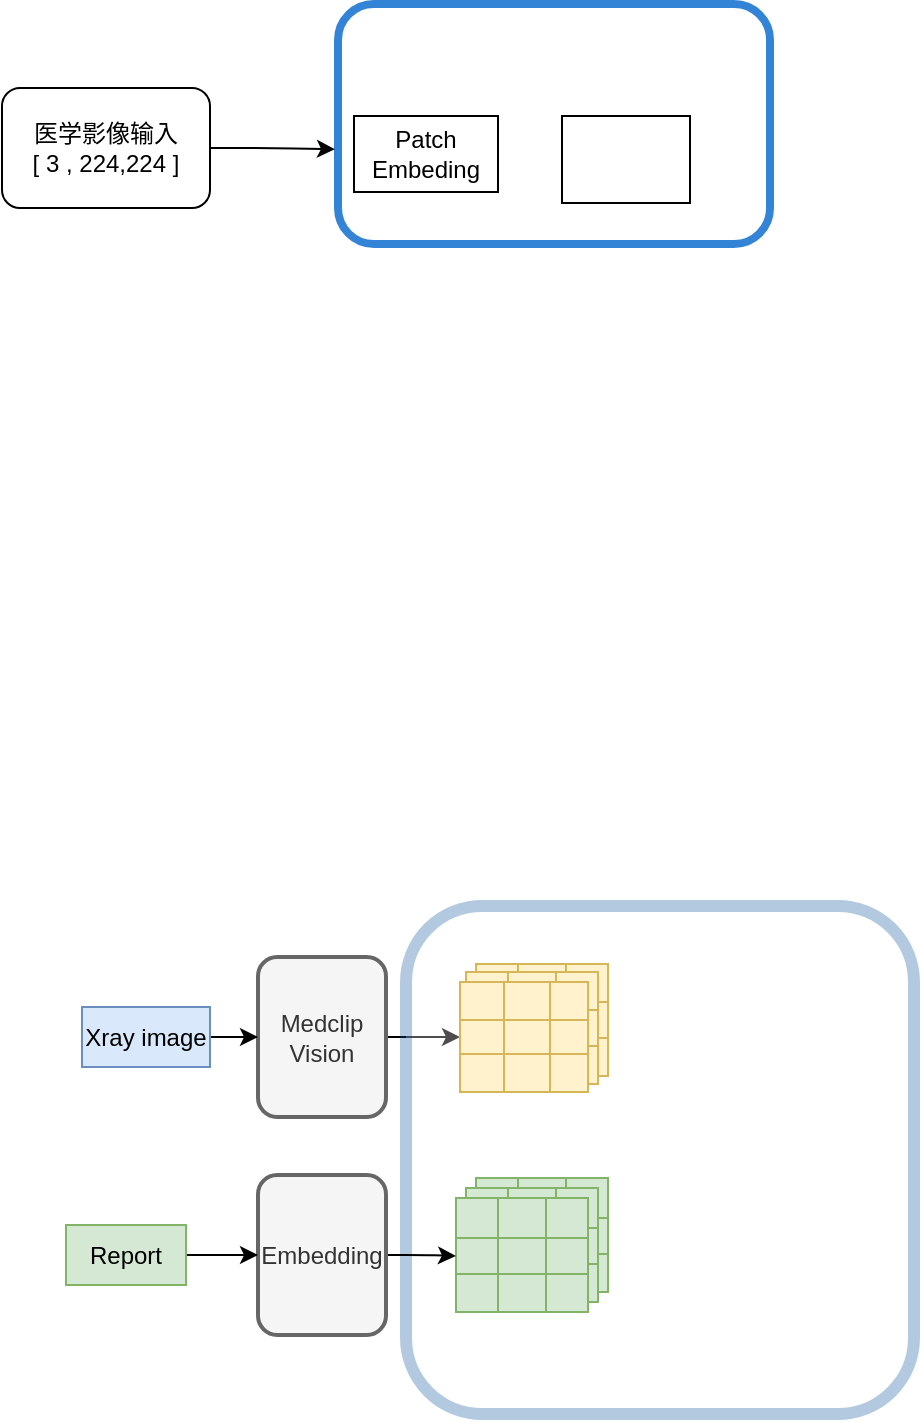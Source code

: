 <mxfile version="26.0.16" pages="2">
  <diagram name="第 1 页" id="Y37LdPhCyo7T8iD-wZ5e">
    <mxGraphModel dx="502" dy="434" grid="1" gridSize="8" guides="1" tooltips="1" connect="1" arrows="1" fold="1" page="1" pageScale="1" pageWidth="1200" pageHeight="1600" math="0" shadow="0">
      <root>
        <mxCell id="0" />
        <mxCell id="1" parent="0" />
        <mxCell id="bUdsgOPG9_bQYt_S6U7G-9" value="" style="rounded=1;whiteSpace=wrap;html=1;opacity=80;strokeWidth=4;strokeColor=#0066CC;" vertex="1" parent="1">
          <mxGeometry x="168" y="248" width="216" height="120" as="geometry" />
        </mxCell>
        <mxCell id="bUdsgOPG9_bQYt_S6U7G-1" value="Patch Embeding" style="rounded=0;whiteSpace=wrap;html=1;labelBackgroundColor=none;" vertex="1" parent="1">
          <mxGeometry x="176" y="304" width="72" height="38" as="geometry" />
        </mxCell>
        <mxCell id="bUdsgOPG9_bQYt_S6U7G-10" value="医学影像输入&lt;div&gt;[ 3 , 224,224 ]&lt;/div&gt;" style="rounded=1;whiteSpace=wrap;html=1;" vertex="1" parent="1">
          <mxGeometry y="290" width="104" height="60" as="geometry" />
        </mxCell>
        <mxCell id="bUdsgOPG9_bQYt_S6U7G-11" style="edgeStyle=orthogonalEdgeStyle;orthogonalLoop=1;jettySize=auto;html=1;entryX=-0.007;entryY=0.605;entryDx=0;entryDy=0;entryPerimeter=0;" edge="1" parent="1" source="bUdsgOPG9_bQYt_S6U7G-10" target="bUdsgOPG9_bQYt_S6U7G-9">
          <mxGeometry relative="1" as="geometry" />
        </mxCell>
        <mxCell id="Uqj9MseJblNBVu8EgiHg-123" style="edgeStyle=orthogonalEdgeStyle;orthogonalLoop=1;jettySize=auto;html=1;exitX=1;exitY=0.5;exitDx=0;exitDy=0;" edge="1" parent="1" source="mGfkKU6VtConRxVcMwwn-1" target="Uqj9MseJblNBVu8EgiHg-57">
          <mxGeometry relative="1" as="geometry" />
        </mxCell>
        <mxCell id="mGfkKU6VtConRxVcMwwn-1" value="Medclip&lt;div&gt;Vision&lt;/div&gt;" style="rounded=1;whiteSpace=wrap;html=1;strokeWidth=2;fillColor=#f5f5f5;fontColor=#333333;strokeColor=#666666;" vertex="1" parent="1">
          <mxGeometry x="128" y="724.5" width="64" height="80" as="geometry" />
        </mxCell>
        <mxCell id="bUdsgOPG9_bQYt_S6U7G-13" value="" style="rounded=0;whiteSpace=wrap;html=1;" vertex="1" parent="1">
          <mxGeometry x="280" y="304" width="64" height="43.5" as="geometry" />
        </mxCell>
        <mxCell id="Uqj9MseJblNBVu8EgiHg-3" value="" style="edgeStyle=orthogonalEdgeStyle;orthogonalLoop=1;jettySize=auto;html=1;" edge="1" parent="1" source="Uqj9MseJblNBVu8EgiHg-1" target="mGfkKU6VtConRxVcMwwn-1">
          <mxGeometry relative="1" as="geometry" />
        </mxCell>
        <mxCell id="Uqj9MseJblNBVu8EgiHg-1" value="Xray image" style="text;html=1;align=center;verticalAlign=middle;whiteSpace=wrap;rounded=0;strokeWidth=1;fillColor=#dae8fc;strokeColor=#6c8ebf;" vertex="1" parent="1">
          <mxGeometry x="40" y="749.5" width="64" height="30" as="geometry" />
        </mxCell>
        <mxCell id="Uqj9MseJblNBVu8EgiHg-122" value="" style="whiteSpace=wrap;html=1;aspect=fixed;opacity=30;strokeColor=#004C99;strokeWidth=6;rounded=1;" vertex="1" parent="1">
          <mxGeometry x="202" y="699" width="254" height="254" as="geometry" />
        </mxCell>
        <mxCell id="Uqj9MseJblNBVu8EgiHg-5" value="" style="shape=table;startSize=0;container=1;collapsible=0;childLayout=tableLayout;fontSize=16;fillColor=#fff2cc;strokeColor=#d6b656;movable=1;resizable=1;rotatable=1;deletable=1;editable=1;locked=0;connectable=1;" vertex="1" parent="1">
          <mxGeometry x="237" y="728" width="66" height="56" as="geometry" />
        </mxCell>
        <mxCell id="Uqj9MseJblNBVu8EgiHg-6" value="" style="shape=tableRow;horizontal=0;startSize=0;swimlaneHead=0;swimlaneBody=0;strokeColor=inherit;top=0;left=0;bottom=0;right=0;collapsible=0;dropTarget=0;fillColor=none;points=[[0,0.5],[1,0.5]];portConstraint=eastwest;fontSize=16;" vertex="1" parent="Uqj9MseJblNBVu8EgiHg-5">
          <mxGeometry width="66" height="19" as="geometry" />
        </mxCell>
        <mxCell id="Uqj9MseJblNBVu8EgiHg-7" value="" style="shape=partialRectangle;html=1;whiteSpace=wrap;connectable=0;strokeColor=inherit;overflow=hidden;fillColor=none;top=0;left=0;bottom=0;right=0;pointerEvents=1;fontSize=16;" vertex="1" parent="Uqj9MseJblNBVu8EgiHg-6">
          <mxGeometry width="21" height="19" as="geometry">
            <mxRectangle width="21" height="19" as="alternateBounds" />
          </mxGeometry>
        </mxCell>
        <mxCell id="Uqj9MseJblNBVu8EgiHg-8" value="" style="shape=partialRectangle;html=1;whiteSpace=wrap;connectable=0;strokeColor=inherit;overflow=hidden;fillColor=none;top=0;left=0;bottom=0;right=0;pointerEvents=1;fontSize=16;" vertex="1" parent="Uqj9MseJblNBVu8EgiHg-6">
          <mxGeometry x="21" width="24" height="19" as="geometry">
            <mxRectangle width="24" height="19" as="alternateBounds" />
          </mxGeometry>
        </mxCell>
        <mxCell id="Uqj9MseJblNBVu8EgiHg-9" value="" style="shape=partialRectangle;html=1;whiteSpace=wrap;connectable=0;strokeColor=inherit;overflow=hidden;fillColor=none;top=0;left=0;bottom=0;right=0;pointerEvents=1;fontSize=16;" vertex="1" parent="Uqj9MseJblNBVu8EgiHg-6">
          <mxGeometry x="45" width="21" height="19" as="geometry">
            <mxRectangle width="21" height="19" as="alternateBounds" />
          </mxGeometry>
        </mxCell>
        <mxCell id="Uqj9MseJblNBVu8EgiHg-10" value="" style="shape=tableRow;horizontal=0;startSize=0;swimlaneHead=0;swimlaneBody=0;strokeColor=inherit;top=0;left=0;bottom=0;right=0;collapsible=0;dropTarget=0;fillColor=none;points=[[0,0.5],[1,0.5]];portConstraint=eastwest;fontSize=16;" vertex="1" parent="Uqj9MseJblNBVu8EgiHg-5">
          <mxGeometry y="19" width="66" height="18" as="geometry" />
        </mxCell>
        <mxCell id="Uqj9MseJblNBVu8EgiHg-11" value="" style="shape=partialRectangle;html=1;whiteSpace=wrap;connectable=0;strokeColor=inherit;overflow=hidden;fillColor=none;top=0;left=0;bottom=0;right=0;pointerEvents=1;fontSize=16;" vertex="1" parent="Uqj9MseJblNBVu8EgiHg-10">
          <mxGeometry width="21" height="18" as="geometry">
            <mxRectangle width="21" height="18" as="alternateBounds" />
          </mxGeometry>
        </mxCell>
        <mxCell id="Uqj9MseJblNBVu8EgiHg-12" value="" style="shape=partialRectangle;html=1;whiteSpace=wrap;connectable=0;strokeColor=inherit;overflow=hidden;fillColor=none;top=0;left=0;bottom=0;right=0;pointerEvents=1;fontSize=16;" vertex="1" parent="Uqj9MseJblNBVu8EgiHg-10">
          <mxGeometry x="21" width="24" height="18" as="geometry">
            <mxRectangle width="24" height="18" as="alternateBounds" />
          </mxGeometry>
        </mxCell>
        <mxCell id="Uqj9MseJblNBVu8EgiHg-13" value="" style="shape=partialRectangle;html=1;whiteSpace=wrap;connectable=0;strokeColor=inherit;overflow=hidden;fillColor=none;top=0;left=0;bottom=0;right=0;pointerEvents=1;fontSize=16;" vertex="1" parent="Uqj9MseJblNBVu8EgiHg-10">
          <mxGeometry x="45" width="21" height="18" as="geometry">
            <mxRectangle width="21" height="18" as="alternateBounds" />
          </mxGeometry>
        </mxCell>
        <mxCell id="Uqj9MseJblNBVu8EgiHg-14" value="" style="shape=tableRow;horizontal=0;startSize=0;swimlaneHead=0;swimlaneBody=0;strokeColor=inherit;top=0;left=0;bottom=0;right=0;collapsible=0;dropTarget=0;fillColor=none;points=[[0,0.5],[1,0.5]];portConstraint=eastwest;fontSize=16;" vertex="1" parent="Uqj9MseJblNBVu8EgiHg-5">
          <mxGeometry y="37" width="66" height="19" as="geometry" />
        </mxCell>
        <mxCell id="Uqj9MseJblNBVu8EgiHg-15" value="" style="shape=partialRectangle;html=1;whiteSpace=wrap;connectable=0;strokeColor=inherit;overflow=hidden;fillColor=none;top=0;left=0;bottom=0;right=0;pointerEvents=1;fontSize=16;" vertex="1" parent="Uqj9MseJblNBVu8EgiHg-14">
          <mxGeometry width="21" height="19" as="geometry">
            <mxRectangle width="21" height="19" as="alternateBounds" />
          </mxGeometry>
        </mxCell>
        <mxCell id="Uqj9MseJblNBVu8EgiHg-16" value="" style="shape=partialRectangle;html=1;whiteSpace=wrap;connectable=0;strokeColor=inherit;overflow=hidden;fillColor=none;top=0;left=0;bottom=0;right=0;pointerEvents=1;fontSize=16;" vertex="1" parent="Uqj9MseJblNBVu8EgiHg-14">
          <mxGeometry x="21" width="24" height="19" as="geometry">
            <mxRectangle width="24" height="19" as="alternateBounds" />
          </mxGeometry>
        </mxCell>
        <mxCell id="Uqj9MseJblNBVu8EgiHg-17" value="" style="shape=partialRectangle;html=1;whiteSpace=wrap;connectable=0;strokeColor=inherit;overflow=hidden;fillColor=none;top=0;left=0;bottom=0;right=0;pointerEvents=1;fontSize=16;" vertex="1" parent="Uqj9MseJblNBVu8EgiHg-14">
          <mxGeometry x="45" width="21" height="19" as="geometry">
            <mxRectangle width="21" height="19" as="alternateBounds" />
          </mxGeometry>
        </mxCell>
        <mxCell id="Uqj9MseJblNBVu8EgiHg-44" value="" style="shape=table;startSize=0;container=1;collapsible=0;childLayout=tableLayout;fontSize=16;fillColor=#fff2cc;strokeColor=#d6b656;movable=0;resizable=0;rotatable=0;deletable=0;editable=0;locked=1;connectable=0;" vertex="1" parent="1">
          <mxGeometry x="232" y="732" width="66" height="56" as="geometry" />
        </mxCell>
        <mxCell id="Uqj9MseJblNBVu8EgiHg-45" value="" style="shape=tableRow;horizontal=0;startSize=0;swimlaneHead=0;swimlaneBody=0;strokeColor=inherit;top=0;left=0;bottom=0;right=0;collapsible=0;dropTarget=0;fillColor=none;points=[[0,0.5],[1,0.5]];portConstraint=eastwest;fontSize=16;" vertex="1" parent="Uqj9MseJblNBVu8EgiHg-44">
          <mxGeometry width="66" height="19" as="geometry" />
        </mxCell>
        <mxCell id="Uqj9MseJblNBVu8EgiHg-46" value="" style="shape=partialRectangle;html=1;whiteSpace=wrap;connectable=0;strokeColor=inherit;overflow=hidden;fillColor=none;top=0;left=0;bottom=0;right=0;pointerEvents=1;fontSize=16;" vertex="1" parent="Uqj9MseJblNBVu8EgiHg-45">
          <mxGeometry width="21" height="19" as="geometry">
            <mxRectangle width="21" height="19" as="alternateBounds" />
          </mxGeometry>
        </mxCell>
        <mxCell id="Uqj9MseJblNBVu8EgiHg-47" value="" style="shape=partialRectangle;html=1;whiteSpace=wrap;connectable=0;strokeColor=inherit;overflow=hidden;fillColor=none;top=0;left=0;bottom=0;right=0;pointerEvents=1;fontSize=16;" vertex="1" parent="Uqj9MseJblNBVu8EgiHg-45">
          <mxGeometry x="21" width="24" height="19" as="geometry">
            <mxRectangle width="24" height="19" as="alternateBounds" />
          </mxGeometry>
        </mxCell>
        <mxCell id="Uqj9MseJblNBVu8EgiHg-48" value="" style="shape=partialRectangle;html=1;whiteSpace=wrap;connectable=0;strokeColor=inherit;overflow=hidden;fillColor=none;top=0;left=0;bottom=0;right=0;pointerEvents=1;fontSize=16;" vertex="1" parent="Uqj9MseJblNBVu8EgiHg-45">
          <mxGeometry x="45" width="21" height="19" as="geometry">
            <mxRectangle width="21" height="19" as="alternateBounds" />
          </mxGeometry>
        </mxCell>
        <mxCell id="Uqj9MseJblNBVu8EgiHg-49" value="" style="shape=tableRow;horizontal=0;startSize=0;swimlaneHead=0;swimlaneBody=0;strokeColor=inherit;top=0;left=0;bottom=0;right=0;collapsible=0;dropTarget=0;fillColor=none;points=[[0,0.5],[1,0.5]];portConstraint=eastwest;fontSize=16;" vertex="1" parent="Uqj9MseJblNBVu8EgiHg-44">
          <mxGeometry y="19" width="66" height="18" as="geometry" />
        </mxCell>
        <mxCell id="Uqj9MseJblNBVu8EgiHg-50" value="" style="shape=partialRectangle;html=1;whiteSpace=wrap;connectable=0;strokeColor=inherit;overflow=hidden;fillColor=none;top=0;left=0;bottom=0;right=0;pointerEvents=1;fontSize=16;" vertex="1" parent="Uqj9MseJblNBVu8EgiHg-49">
          <mxGeometry width="21" height="18" as="geometry">
            <mxRectangle width="21" height="18" as="alternateBounds" />
          </mxGeometry>
        </mxCell>
        <mxCell id="Uqj9MseJblNBVu8EgiHg-51" value="" style="shape=partialRectangle;html=1;whiteSpace=wrap;connectable=0;strokeColor=inherit;overflow=hidden;fillColor=none;top=0;left=0;bottom=0;right=0;pointerEvents=1;fontSize=16;" vertex="1" parent="Uqj9MseJblNBVu8EgiHg-49">
          <mxGeometry x="21" width="24" height="18" as="geometry">
            <mxRectangle width="24" height="18" as="alternateBounds" />
          </mxGeometry>
        </mxCell>
        <mxCell id="Uqj9MseJblNBVu8EgiHg-52" value="" style="shape=partialRectangle;html=1;whiteSpace=wrap;connectable=0;strokeColor=inherit;overflow=hidden;fillColor=none;top=0;left=0;bottom=0;right=0;pointerEvents=1;fontSize=16;" vertex="1" parent="Uqj9MseJblNBVu8EgiHg-49">
          <mxGeometry x="45" width="21" height="18" as="geometry">
            <mxRectangle width="21" height="18" as="alternateBounds" />
          </mxGeometry>
        </mxCell>
        <mxCell id="Uqj9MseJblNBVu8EgiHg-53" value="" style="shape=tableRow;horizontal=0;startSize=0;swimlaneHead=0;swimlaneBody=0;strokeColor=inherit;top=0;left=0;bottom=0;right=0;collapsible=0;dropTarget=0;fillColor=none;points=[[0,0.5],[1,0.5]];portConstraint=eastwest;fontSize=16;" vertex="1" parent="Uqj9MseJblNBVu8EgiHg-44">
          <mxGeometry y="37" width="66" height="19" as="geometry" />
        </mxCell>
        <mxCell id="Uqj9MseJblNBVu8EgiHg-54" value="" style="shape=partialRectangle;html=1;whiteSpace=wrap;connectable=0;strokeColor=inherit;overflow=hidden;fillColor=none;top=0;left=0;bottom=0;right=0;pointerEvents=1;fontSize=16;" vertex="1" parent="Uqj9MseJblNBVu8EgiHg-53">
          <mxGeometry width="21" height="19" as="geometry">
            <mxRectangle width="21" height="19" as="alternateBounds" />
          </mxGeometry>
        </mxCell>
        <mxCell id="Uqj9MseJblNBVu8EgiHg-55" value="" style="shape=partialRectangle;html=1;whiteSpace=wrap;connectable=0;strokeColor=inherit;overflow=hidden;fillColor=none;top=0;left=0;bottom=0;right=0;pointerEvents=1;fontSize=16;" vertex="1" parent="Uqj9MseJblNBVu8EgiHg-53">
          <mxGeometry x="21" width="24" height="19" as="geometry">
            <mxRectangle width="24" height="19" as="alternateBounds" />
          </mxGeometry>
        </mxCell>
        <mxCell id="Uqj9MseJblNBVu8EgiHg-56" value="" style="shape=partialRectangle;html=1;whiteSpace=wrap;connectable=0;strokeColor=inherit;overflow=hidden;fillColor=none;top=0;left=0;bottom=0;right=0;pointerEvents=1;fontSize=16;" vertex="1" parent="Uqj9MseJblNBVu8EgiHg-53">
          <mxGeometry x="45" width="21" height="19" as="geometry">
            <mxRectangle width="21" height="19" as="alternateBounds" />
          </mxGeometry>
        </mxCell>
        <mxCell id="Uqj9MseJblNBVu8EgiHg-83" value="" style="shape=table;startSize=0;container=1;collapsible=0;childLayout=tableLayout;fontSize=16;fillColor=#d5e8d4;strokeColor=#82b366;movable=1;resizable=1;rotatable=1;deletable=1;editable=1;locked=0;connectable=1;" vertex="1" parent="1">
          <mxGeometry x="237" y="835" width="66" height="57" as="geometry" />
        </mxCell>
        <mxCell id="Uqj9MseJblNBVu8EgiHg-84" value="" style="shape=tableRow;horizontal=0;startSize=0;swimlaneHead=0;swimlaneBody=0;strokeColor=inherit;top=0;left=0;bottom=0;right=0;collapsible=0;dropTarget=0;fillColor=none;points=[[0,0.5],[1,0.5]];portConstraint=eastwest;fontSize=16;" vertex="1" parent="Uqj9MseJblNBVu8EgiHg-83">
          <mxGeometry width="66" height="20" as="geometry" />
        </mxCell>
        <mxCell id="Uqj9MseJblNBVu8EgiHg-85" value="" style="shape=partialRectangle;html=1;whiteSpace=wrap;connectable=0;strokeColor=inherit;overflow=hidden;fillColor=none;top=0;left=0;bottom=0;right=0;pointerEvents=1;fontSize=16;" vertex="1" parent="Uqj9MseJblNBVu8EgiHg-84">
          <mxGeometry width="21" height="20" as="geometry">
            <mxRectangle width="21" height="20" as="alternateBounds" />
          </mxGeometry>
        </mxCell>
        <mxCell id="Uqj9MseJblNBVu8EgiHg-86" value="" style="shape=partialRectangle;html=1;whiteSpace=wrap;connectable=0;strokeColor=inherit;overflow=hidden;fillColor=none;top=0;left=0;bottom=0;right=0;pointerEvents=1;fontSize=16;" vertex="1" parent="Uqj9MseJblNBVu8EgiHg-84">
          <mxGeometry x="21" width="24" height="20" as="geometry">
            <mxRectangle width="24" height="20" as="alternateBounds" />
          </mxGeometry>
        </mxCell>
        <mxCell id="Uqj9MseJblNBVu8EgiHg-87" value="" style="shape=partialRectangle;html=1;whiteSpace=wrap;connectable=0;strokeColor=inherit;overflow=hidden;fillColor=none;top=0;left=0;bottom=0;right=0;pointerEvents=1;fontSize=16;" vertex="1" parent="Uqj9MseJblNBVu8EgiHg-84">
          <mxGeometry x="45" width="21" height="20" as="geometry">
            <mxRectangle width="21" height="20" as="alternateBounds" />
          </mxGeometry>
        </mxCell>
        <mxCell id="Uqj9MseJblNBVu8EgiHg-88" value="" style="shape=tableRow;horizontal=0;startSize=0;swimlaneHead=0;swimlaneBody=0;strokeColor=inherit;top=0;left=0;bottom=0;right=0;collapsible=0;dropTarget=0;fillColor=none;points=[[0,0.5],[1,0.5]];portConstraint=eastwest;fontSize=16;" vertex="1" parent="Uqj9MseJblNBVu8EgiHg-83">
          <mxGeometry y="20" width="66" height="18" as="geometry" />
        </mxCell>
        <mxCell id="Uqj9MseJblNBVu8EgiHg-89" value="" style="shape=partialRectangle;html=1;whiteSpace=wrap;connectable=0;strokeColor=inherit;overflow=hidden;fillColor=none;top=0;left=0;bottom=0;right=0;pointerEvents=1;fontSize=16;" vertex="1" parent="Uqj9MseJblNBVu8EgiHg-88">
          <mxGeometry width="21" height="18" as="geometry">
            <mxRectangle width="21" height="18" as="alternateBounds" />
          </mxGeometry>
        </mxCell>
        <mxCell id="Uqj9MseJblNBVu8EgiHg-90" value="" style="shape=partialRectangle;html=1;whiteSpace=wrap;connectable=0;strokeColor=inherit;overflow=hidden;fillColor=none;top=0;left=0;bottom=0;right=0;pointerEvents=1;fontSize=16;" vertex="1" parent="Uqj9MseJblNBVu8EgiHg-88">
          <mxGeometry x="21" width="24" height="18" as="geometry">
            <mxRectangle width="24" height="18" as="alternateBounds" />
          </mxGeometry>
        </mxCell>
        <mxCell id="Uqj9MseJblNBVu8EgiHg-91" value="" style="shape=partialRectangle;html=1;whiteSpace=wrap;connectable=0;strokeColor=inherit;overflow=hidden;fillColor=none;top=0;left=0;bottom=0;right=0;pointerEvents=1;fontSize=16;" vertex="1" parent="Uqj9MseJblNBVu8EgiHg-88">
          <mxGeometry x="45" width="21" height="18" as="geometry">
            <mxRectangle width="21" height="18" as="alternateBounds" />
          </mxGeometry>
        </mxCell>
        <mxCell id="Uqj9MseJblNBVu8EgiHg-92" value="" style="shape=tableRow;horizontal=0;startSize=0;swimlaneHead=0;swimlaneBody=0;strokeColor=inherit;top=0;left=0;bottom=0;right=0;collapsible=0;dropTarget=0;fillColor=none;points=[[0,0.5],[1,0.5]];portConstraint=eastwest;fontSize=16;" vertex="1" parent="Uqj9MseJblNBVu8EgiHg-83">
          <mxGeometry y="38" width="66" height="19" as="geometry" />
        </mxCell>
        <mxCell id="Uqj9MseJblNBVu8EgiHg-93" value="" style="shape=partialRectangle;html=1;whiteSpace=wrap;connectable=0;strokeColor=inherit;overflow=hidden;fillColor=none;top=0;left=0;bottom=0;right=0;pointerEvents=1;fontSize=16;" vertex="1" parent="Uqj9MseJblNBVu8EgiHg-92">
          <mxGeometry width="21" height="19" as="geometry">
            <mxRectangle width="21" height="19" as="alternateBounds" />
          </mxGeometry>
        </mxCell>
        <mxCell id="Uqj9MseJblNBVu8EgiHg-94" value="" style="shape=partialRectangle;html=1;whiteSpace=wrap;connectable=0;strokeColor=inherit;overflow=hidden;fillColor=none;top=0;left=0;bottom=0;right=0;pointerEvents=1;fontSize=16;" vertex="1" parent="Uqj9MseJblNBVu8EgiHg-92">
          <mxGeometry x="21" width="24" height="19" as="geometry">
            <mxRectangle width="24" height="19" as="alternateBounds" />
          </mxGeometry>
        </mxCell>
        <mxCell id="Uqj9MseJblNBVu8EgiHg-95" value="" style="shape=partialRectangle;html=1;whiteSpace=wrap;connectable=0;strokeColor=inherit;overflow=hidden;fillColor=none;top=0;left=0;bottom=0;right=0;pointerEvents=1;fontSize=16;" vertex="1" parent="Uqj9MseJblNBVu8EgiHg-92">
          <mxGeometry x="45" width="21" height="19" as="geometry">
            <mxRectangle width="21" height="19" as="alternateBounds" />
          </mxGeometry>
        </mxCell>
        <mxCell id="Uqj9MseJblNBVu8EgiHg-57" value="" style="shape=table;startSize=0;container=1;collapsible=0;childLayout=tableLayout;fontSize=16;fillColor=#fff2cc;strokeColor=#d6b656;" vertex="1" parent="1">
          <mxGeometry x="229" y="737" width="64" height="55" as="geometry" />
        </mxCell>
        <mxCell id="Uqj9MseJblNBVu8EgiHg-58" value="" style="shape=tableRow;horizontal=0;startSize=0;swimlaneHead=0;swimlaneBody=0;strokeColor=inherit;top=0;left=0;bottom=0;right=0;collapsible=0;dropTarget=0;fillColor=none;points=[[0,0.5],[1,0.5]];portConstraint=eastwest;fontSize=16;" vertex="1" parent="Uqj9MseJblNBVu8EgiHg-57">
          <mxGeometry width="64" height="19" as="geometry" />
        </mxCell>
        <mxCell id="Uqj9MseJblNBVu8EgiHg-59" value="" style="shape=partialRectangle;html=1;whiteSpace=wrap;connectable=0;strokeColor=inherit;overflow=hidden;fillColor=none;top=0;left=0;bottom=0;right=0;pointerEvents=1;fontSize=16;" vertex="1" parent="Uqj9MseJblNBVu8EgiHg-58">
          <mxGeometry width="22" height="19" as="geometry">
            <mxRectangle width="22" height="19" as="alternateBounds" />
          </mxGeometry>
        </mxCell>
        <mxCell id="Uqj9MseJblNBVu8EgiHg-60" value="" style="shape=partialRectangle;html=1;whiteSpace=wrap;connectable=0;strokeColor=inherit;overflow=hidden;fillColor=none;top=0;left=0;bottom=0;right=0;pointerEvents=1;fontSize=16;" vertex="1" parent="Uqj9MseJblNBVu8EgiHg-58">
          <mxGeometry x="22" width="23" height="19" as="geometry">
            <mxRectangle width="23" height="19" as="alternateBounds" />
          </mxGeometry>
        </mxCell>
        <mxCell id="Uqj9MseJblNBVu8EgiHg-61" value="" style="shape=partialRectangle;html=1;whiteSpace=wrap;connectable=0;strokeColor=inherit;overflow=hidden;fillColor=none;top=0;left=0;bottom=0;right=0;pointerEvents=1;fontSize=16;" vertex="1" parent="Uqj9MseJblNBVu8EgiHg-58">
          <mxGeometry x="45" width="19" height="19" as="geometry">
            <mxRectangle width="19" height="19" as="alternateBounds" />
          </mxGeometry>
        </mxCell>
        <mxCell id="Uqj9MseJblNBVu8EgiHg-62" value="" style="shape=tableRow;horizontal=0;startSize=0;swimlaneHead=0;swimlaneBody=0;strokeColor=inherit;top=0;left=0;bottom=0;right=0;collapsible=0;dropTarget=0;fillColor=none;points=[[0,0.5],[1,0.5]];portConstraint=eastwest;fontSize=16;" vertex="1" parent="Uqj9MseJblNBVu8EgiHg-57">
          <mxGeometry y="19" width="64" height="17" as="geometry" />
        </mxCell>
        <mxCell id="Uqj9MseJblNBVu8EgiHg-63" value="" style="shape=partialRectangle;html=1;whiteSpace=wrap;connectable=0;strokeColor=inherit;overflow=hidden;fillColor=none;top=0;left=0;bottom=0;right=0;pointerEvents=1;fontSize=16;" vertex="1" parent="Uqj9MseJblNBVu8EgiHg-62">
          <mxGeometry width="22" height="17" as="geometry">
            <mxRectangle width="22" height="17" as="alternateBounds" />
          </mxGeometry>
        </mxCell>
        <mxCell id="Uqj9MseJblNBVu8EgiHg-64" value="" style="shape=partialRectangle;html=1;whiteSpace=wrap;connectable=0;strokeColor=inherit;overflow=hidden;fillColor=none;top=0;left=0;bottom=0;right=0;pointerEvents=1;fontSize=16;" vertex="1" parent="Uqj9MseJblNBVu8EgiHg-62">
          <mxGeometry x="22" width="23" height="17" as="geometry">
            <mxRectangle width="23" height="17" as="alternateBounds" />
          </mxGeometry>
        </mxCell>
        <mxCell id="Uqj9MseJblNBVu8EgiHg-65" value="" style="shape=partialRectangle;html=1;whiteSpace=wrap;connectable=0;strokeColor=inherit;overflow=hidden;fillColor=none;top=0;left=0;bottom=0;right=0;pointerEvents=1;fontSize=16;" vertex="1" parent="Uqj9MseJblNBVu8EgiHg-62">
          <mxGeometry x="45" width="19" height="17" as="geometry">
            <mxRectangle width="19" height="17" as="alternateBounds" />
          </mxGeometry>
        </mxCell>
        <mxCell id="Uqj9MseJblNBVu8EgiHg-66" value="" style="shape=tableRow;horizontal=0;startSize=0;swimlaneHead=0;swimlaneBody=0;strokeColor=inherit;top=0;left=0;bottom=0;right=0;collapsible=0;dropTarget=0;fillColor=none;points=[[0,0.5],[1,0.5]];portConstraint=eastwest;fontSize=16;" vertex="1" parent="Uqj9MseJblNBVu8EgiHg-57">
          <mxGeometry y="36" width="64" height="19" as="geometry" />
        </mxCell>
        <mxCell id="Uqj9MseJblNBVu8EgiHg-67" value="" style="shape=partialRectangle;html=1;whiteSpace=wrap;connectable=0;strokeColor=inherit;overflow=hidden;fillColor=none;top=0;left=0;bottom=0;right=0;pointerEvents=1;fontSize=16;" vertex="1" parent="Uqj9MseJblNBVu8EgiHg-66">
          <mxGeometry width="22" height="19" as="geometry">
            <mxRectangle width="22" height="19" as="alternateBounds" />
          </mxGeometry>
        </mxCell>
        <mxCell id="Uqj9MseJblNBVu8EgiHg-68" value="" style="shape=partialRectangle;html=1;whiteSpace=wrap;connectable=0;strokeColor=inherit;overflow=hidden;fillColor=none;top=0;left=0;bottom=0;right=0;pointerEvents=1;fontSize=16;" vertex="1" parent="Uqj9MseJblNBVu8EgiHg-66">
          <mxGeometry x="22" width="23" height="19" as="geometry">
            <mxRectangle width="23" height="19" as="alternateBounds" />
          </mxGeometry>
        </mxCell>
        <mxCell id="Uqj9MseJblNBVu8EgiHg-69" value="" style="shape=partialRectangle;html=1;whiteSpace=wrap;connectable=0;strokeColor=inherit;overflow=hidden;fillColor=none;top=0;left=0;bottom=0;right=0;pointerEvents=1;fontSize=16;" vertex="1" parent="Uqj9MseJblNBVu8EgiHg-66">
          <mxGeometry x="45" width="19" height="19" as="geometry">
            <mxRectangle width="19" height="19" as="alternateBounds" />
          </mxGeometry>
        </mxCell>
        <mxCell id="Uqj9MseJblNBVu8EgiHg-109" value="" style="shape=table;startSize=0;container=1;collapsible=0;childLayout=tableLayout;fontSize=16;fillColor=#d5e8d4;strokeColor=#82b366;movable=0;resizable=0;rotatable=0;deletable=0;editable=0;locked=1;connectable=0;" vertex="1" parent="1">
          <mxGeometry x="232" y="840" width="66" height="57" as="geometry" />
        </mxCell>
        <mxCell id="Uqj9MseJblNBVu8EgiHg-110" value="" style="shape=tableRow;horizontal=0;startSize=0;swimlaneHead=0;swimlaneBody=0;strokeColor=inherit;top=0;left=0;bottom=0;right=0;collapsible=0;dropTarget=0;fillColor=none;points=[[0,0.5],[1,0.5]];portConstraint=eastwest;fontSize=16;" vertex="1" parent="Uqj9MseJblNBVu8EgiHg-109">
          <mxGeometry width="66" height="20" as="geometry" />
        </mxCell>
        <mxCell id="Uqj9MseJblNBVu8EgiHg-111" value="" style="shape=partialRectangle;html=1;whiteSpace=wrap;connectable=0;strokeColor=inherit;overflow=hidden;fillColor=none;top=0;left=0;bottom=0;right=0;pointerEvents=1;fontSize=16;" vertex="1" parent="Uqj9MseJblNBVu8EgiHg-110">
          <mxGeometry width="21" height="20" as="geometry">
            <mxRectangle width="21" height="20" as="alternateBounds" />
          </mxGeometry>
        </mxCell>
        <mxCell id="Uqj9MseJblNBVu8EgiHg-112" value="" style="shape=partialRectangle;html=1;whiteSpace=wrap;connectable=0;strokeColor=inherit;overflow=hidden;fillColor=none;top=0;left=0;bottom=0;right=0;pointerEvents=1;fontSize=16;" vertex="1" parent="Uqj9MseJblNBVu8EgiHg-110">
          <mxGeometry x="21" width="24" height="20" as="geometry">
            <mxRectangle width="24" height="20" as="alternateBounds" />
          </mxGeometry>
        </mxCell>
        <mxCell id="Uqj9MseJblNBVu8EgiHg-113" value="" style="shape=partialRectangle;html=1;whiteSpace=wrap;connectable=0;strokeColor=inherit;overflow=hidden;fillColor=none;top=0;left=0;bottom=0;right=0;pointerEvents=1;fontSize=16;" vertex="1" parent="Uqj9MseJblNBVu8EgiHg-110">
          <mxGeometry x="45" width="21" height="20" as="geometry">
            <mxRectangle width="21" height="20" as="alternateBounds" />
          </mxGeometry>
        </mxCell>
        <mxCell id="Uqj9MseJblNBVu8EgiHg-114" value="" style="shape=tableRow;horizontal=0;startSize=0;swimlaneHead=0;swimlaneBody=0;strokeColor=inherit;top=0;left=0;bottom=0;right=0;collapsible=0;dropTarget=0;fillColor=none;points=[[0,0.5],[1,0.5]];portConstraint=eastwest;fontSize=16;" vertex="1" parent="Uqj9MseJblNBVu8EgiHg-109">
          <mxGeometry y="20" width="66" height="18" as="geometry" />
        </mxCell>
        <mxCell id="Uqj9MseJblNBVu8EgiHg-115" value="" style="shape=partialRectangle;html=1;whiteSpace=wrap;connectable=0;strokeColor=inherit;overflow=hidden;fillColor=none;top=0;left=0;bottom=0;right=0;pointerEvents=1;fontSize=16;" vertex="1" parent="Uqj9MseJblNBVu8EgiHg-114">
          <mxGeometry width="21" height="18" as="geometry">
            <mxRectangle width="21" height="18" as="alternateBounds" />
          </mxGeometry>
        </mxCell>
        <mxCell id="Uqj9MseJblNBVu8EgiHg-116" value="" style="shape=partialRectangle;html=1;whiteSpace=wrap;connectable=0;strokeColor=inherit;overflow=hidden;fillColor=none;top=0;left=0;bottom=0;right=0;pointerEvents=1;fontSize=16;" vertex="1" parent="Uqj9MseJblNBVu8EgiHg-114">
          <mxGeometry x="21" width="24" height="18" as="geometry">
            <mxRectangle width="24" height="18" as="alternateBounds" />
          </mxGeometry>
        </mxCell>
        <mxCell id="Uqj9MseJblNBVu8EgiHg-117" value="" style="shape=partialRectangle;html=1;whiteSpace=wrap;connectable=0;strokeColor=inherit;overflow=hidden;fillColor=none;top=0;left=0;bottom=0;right=0;pointerEvents=1;fontSize=16;" vertex="1" parent="Uqj9MseJblNBVu8EgiHg-114">
          <mxGeometry x="45" width="21" height="18" as="geometry">
            <mxRectangle width="21" height="18" as="alternateBounds" />
          </mxGeometry>
        </mxCell>
        <mxCell id="Uqj9MseJblNBVu8EgiHg-118" value="" style="shape=tableRow;horizontal=0;startSize=0;swimlaneHead=0;swimlaneBody=0;strokeColor=inherit;top=0;left=0;bottom=0;right=0;collapsible=0;dropTarget=0;fillColor=none;points=[[0,0.5],[1,0.5]];portConstraint=eastwest;fontSize=16;" vertex="1" parent="Uqj9MseJblNBVu8EgiHg-109">
          <mxGeometry y="38" width="66" height="19" as="geometry" />
        </mxCell>
        <mxCell id="Uqj9MseJblNBVu8EgiHg-119" value="" style="shape=partialRectangle;html=1;whiteSpace=wrap;connectable=0;strokeColor=inherit;overflow=hidden;fillColor=none;top=0;left=0;bottom=0;right=0;pointerEvents=1;fontSize=16;" vertex="1" parent="Uqj9MseJblNBVu8EgiHg-118">
          <mxGeometry width="21" height="19" as="geometry">
            <mxRectangle width="21" height="19" as="alternateBounds" />
          </mxGeometry>
        </mxCell>
        <mxCell id="Uqj9MseJblNBVu8EgiHg-120" value="" style="shape=partialRectangle;html=1;whiteSpace=wrap;connectable=0;strokeColor=inherit;overflow=hidden;fillColor=none;top=0;left=0;bottom=0;right=0;pointerEvents=1;fontSize=16;" vertex="1" parent="Uqj9MseJblNBVu8EgiHg-118">
          <mxGeometry x="21" width="24" height="19" as="geometry">
            <mxRectangle width="24" height="19" as="alternateBounds" />
          </mxGeometry>
        </mxCell>
        <mxCell id="Uqj9MseJblNBVu8EgiHg-121" value="" style="shape=partialRectangle;html=1;whiteSpace=wrap;connectable=0;strokeColor=inherit;overflow=hidden;fillColor=none;top=0;left=0;bottom=0;right=0;pointerEvents=1;fontSize=16;" vertex="1" parent="Uqj9MseJblNBVu8EgiHg-118">
          <mxGeometry x="45" width="21" height="19" as="geometry">
            <mxRectangle width="21" height="19" as="alternateBounds" />
          </mxGeometry>
        </mxCell>
        <mxCell id="Uqj9MseJblNBVu8EgiHg-96" value="" style="shape=table;startSize=0;container=1;collapsible=0;childLayout=tableLayout;fontSize=16;fillColor=#d5e8d4;strokeColor=#82b366;movable=1;resizable=1;rotatable=1;deletable=1;editable=1;locked=0;connectable=1;" vertex="1" parent="1">
          <mxGeometry x="227" y="845" width="66" height="57" as="geometry" />
        </mxCell>
        <mxCell id="Uqj9MseJblNBVu8EgiHg-97" value="" style="shape=tableRow;horizontal=0;startSize=0;swimlaneHead=0;swimlaneBody=0;strokeColor=inherit;top=0;left=0;bottom=0;right=0;collapsible=0;dropTarget=0;fillColor=none;points=[[0,0.5],[1,0.5]];portConstraint=eastwest;fontSize=16;" vertex="1" parent="Uqj9MseJblNBVu8EgiHg-96">
          <mxGeometry width="66" height="20" as="geometry" />
        </mxCell>
        <mxCell id="Uqj9MseJblNBVu8EgiHg-98" value="" style="shape=partialRectangle;html=1;whiteSpace=wrap;connectable=0;strokeColor=inherit;overflow=hidden;fillColor=none;top=0;left=0;bottom=0;right=0;pointerEvents=1;fontSize=16;" vertex="1" parent="Uqj9MseJblNBVu8EgiHg-97">
          <mxGeometry width="21" height="20" as="geometry">
            <mxRectangle width="21" height="20" as="alternateBounds" />
          </mxGeometry>
        </mxCell>
        <mxCell id="Uqj9MseJblNBVu8EgiHg-99" value="" style="shape=partialRectangle;html=1;whiteSpace=wrap;connectable=0;strokeColor=inherit;overflow=hidden;fillColor=none;top=0;left=0;bottom=0;right=0;pointerEvents=1;fontSize=16;" vertex="1" parent="Uqj9MseJblNBVu8EgiHg-97">
          <mxGeometry x="21" width="24" height="20" as="geometry">
            <mxRectangle width="24" height="20" as="alternateBounds" />
          </mxGeometry>
        </mxCell>
        <mxCell id="Uqj9MseJblNBVu8EgiHg-100" value="" style="shape=partialRectangle;html=1;whiteSpace=wrap;connectable=0;strokeColor=inherit;overflow=hidden;fillColor=none;top=0;left=0;bottom=0;right=0;pointerEvents=1;fontSize=16;" vertex="1" parent="Uqj9MseJblNBVu8EgiHg-97">
          <mxGeometry x="45" width="21" height="20" as="geometry">
            <mxRectangle width="21" height="20" as="alternateBounds" />
          </mxGeometry>
        </mxCell>
        <mxCell id="Uqj9MseJblNBVu8EgiHg-101" value="" style="shape=tableRow;horizontal=0;startSize=0;swimlaneHead=0;swimlaneBody=0;strokeColor=inherit;top=0;left=0;bottom=0;right=0;collapsible=0;dropTarget=0;fillColor=none;points=[[0,0.5],[1,0.5]];portConstraint=eastwest;fontSize=16;" vertex="1" parent="Uqj9MseJblNBVu8EgiHg-96">
          <mxGeometry y="20" width="66" height="18" as="geometry" />
        </mxCell>
        <mxCell id="Uqj9MseJblNBVu8EgiHg-102" value="" style="shape=partialRectangle;html=1;whiteSpace=wrap;connectable=0;strokeColor=inherit;overflow=hidden;fillColor=none;top=0;left=0;bottom=0;right=0;pointerEvents=1;fontSize=16;" vertex="1" parent="Uqj9MseJblNBVu8EgiHg-101">
          <mxGeometry width="21" height="18" as="geometry">
            <mxRectangle width="21" height="18" as="alternateBounds" />
          </mxGeometry>
        </mxCell>
        <mxCell id="Uqj9MseJblNBVu8EgiHg-103" value="" style="shape=partialRectangle;html=1;whiteSpace=wrap;connectable=0;strokeColor=inherit;overflow=hidden;fillColor=none;top=0;left=0;bottom=0;right=0;pointerEvents=1;fontSize=16;" vertex="1" parent="Uqj9MseJblNBVu8EgiHg-101">
          <mxGeometry x="21" width="24" height="18" as="geometry">
            <mxRectangle width="24" height="18" as="alternateBounds" />
          </mxGeometry>
        </mxCell>
        <mxCell id="Uqj9MseJblNBVu8EgiHg-104" value="" style="shape=partialRectangle;html=1;whiteSpace=wrap;connectable=0;strokeColor=inherit;overflow=hidden;fillColor=none;top=0;left=0;bottom=0;right=0;pointerEvents=1;fontSize=16;" vertex="1" parent="Uqj9MseJblNBVu8EgiHg-101">
          <mxGeometry x="45" width="21" height="18" as="geometry">
            <mxRectangle width="21" height="18" as="alternateBounds" />
          </mxGeometry>
        </mxCell>
        <mxCell id="Uqj9MseJblNBVu8EgiHg-105" value="" style="shape=tableRow;horizontal=0;startSize=0;swimlaneHead=0;swimlaneBody=0;strokeColor=inherit;top=0;left=0;bottom=0;right=0;collapsible=0;dropTarget=0;fillColor=none;points=[[0,0.5],[1,0.5]];portConstraint=eastwest;fontSize=16;" vertex="1" parent="Uqj9MseJblNBVu8EgiHg-96">
          <mxGeometry y="38" width="66" height="19" as="geometry" />
        </mxCell>
        <mxCell id="Uqj9MseJblNBVu8EgiHg-106" value="" style="shape=partialRectangle;html=1;whiteSpace=wrap;connectable=0;strokeColor=inherit;overflow=hidden;fillColor=none;top=0;left=0;bottom=0;right=0;pointerEvents=1;fontSize=16;" vertex="1" parent="Uqj9MseJblNBVu8EgiHg-105">
          <mxGeometry width="21" height="19" as="geometry">
            <mxRectangle width="21" height="19" as="alternateBounds" />
          </mxGeometry>
        </mxCell>
        <mxCell id="Uqj9MseJblNBVu8EgiHg-107" value="" style="shape=partialRectangle;html=1;whiteSpace=wrap;connectable=0;strokeColor=inherit;overflow=hidden;fillColor=none;top=0;left=0;bottom=0;right=0;pointerEvents=1;fontSize=16;" vertex="1" parent="Uqj9MseJblNBVu8EgiHg-105">
          <mxGeometry x="21" width="24" height="19" as="geometry">
            <mxRectangle width="24" height="19" as="alternateBounds" />
          </mxGeometry>
        </mxCell>
        <mxCell id="Uqj9MseJblNBVu8EgiHg-108" value="" style="shape=partialRectangle;html=1;whiteSpace=wrap;connectable=0;strokeColor=inherit;overflow=hidden;fillColor=none;top=0;left=0;bottom=0;right=0;pointerEvents=1;fontSize=16;" vertex="1" parent="Uqj9MseJblNBVu8EgiHg-105">
          <mxGeometry x="45" width="21" height="19" as="geometry">
            <mxRectangle width="21" height="19" as="alternateBounds" />
          </mxGeometry>
        </mxCell>
        <mxCell id="Uqj9MseJblNBVu8EgiHg-130" style="edgeStyle=orthogonalEdgeStyle;orthogonalLoop=1;jettySize=auto;html=1;entryX=0;entryY=0.5;entryDx=0;entryDy=0;" edge="1" parent="1" source="Uqj9MseJblNBVu8EgiHg-124" target="Uqj9MseJblNBVu8EgiHg-101">
          <mxGeometry relative="1" as="geometry" />
        </mxCell>
        <mxCell id="Uqj9MseJblNBVu8EgiHg-124" value="Embedding" style="rounded=1;whiteSpace=wrap;html=1;strokeWidth=2;fillColor=#f5f5f5;fontColor=#333333;strokeColor=#666666;" vertex="1" parent="1">
          <mxGeometry x="128" y="833.5" width="64" height="80" as="geometry" />
        </mxCell>
        <mxCell id="Uqj9MseJblNBVu8EgiHg-126" style="edgeStyle=orthogonalEdgeStyle;orthogonalLoop=1;jettySize=auto;html=1;entryX=0;entryY=0.5;entryDx=0;entryDy=0;" edge="1" parent="1" source="Uqj9MseJblNBVu8EgiHg-125" target="Uqj9MseJblNBVu8EgiHg-124">
          <mxGeometry relative="1" as="geometry" />
        </mxCell>
        <mxCell id="Uqj9MseJblNBVu8EgiHg-125" value="Report" style="text;html=1;align=center;verticalAlign=middle;whiteSpace=wrap;rounded=0;fillColor=#d5e8d4;strokeColor=#82b366;" vertex="1" parent="1">
          <mxGeometry x="32" y="858.5" width="60" height="30" as="geometry" />
        </mxCell>
      </root>
    </mxGraphModel>
  </diagram>
  <diagram id="9Eceojx8FxdHI7RImeHf" name="第 2 页">
    <mxGraphModel grid="1" page="1" gridSize="8" guides="1" tooltips="1" connect="1" arrows="1" fold="1" pageScale="1" pageWidth="1200" pageHeight="1600" math="0" shadow="0">
      <root>
        <mxCell id="0" />
        <mxCell id="1" parent="0" />
      </root>
    </mxGraphModel>
  </diagram>
</mxfile>
